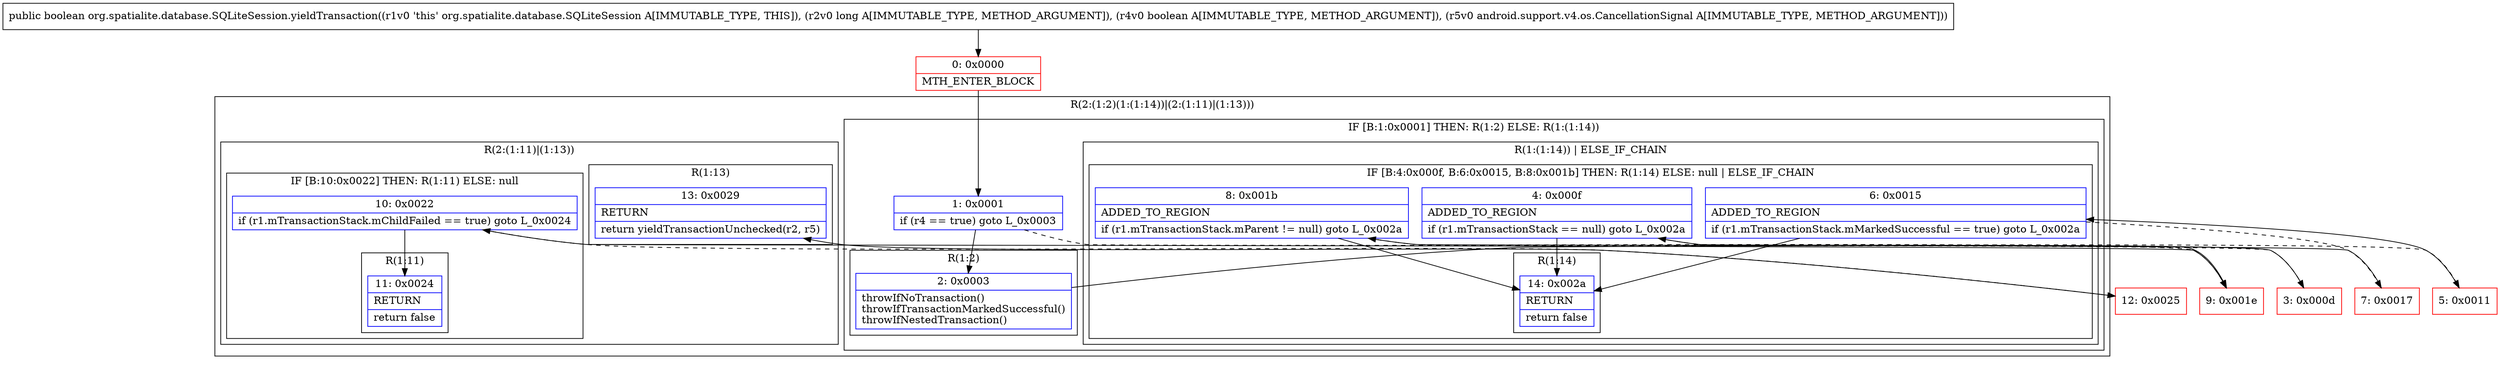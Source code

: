 digraph "CFG fororg.spatialite.database.SQLiteSession.yieldTransaction(JZLandroid\/support\/v4\/os\/CancellationSignal;)Z" {
subgraph cluster_Region_1242714762 {
label = "R(2:(1:2)(1:(1:14))|(2:(1:11)|(1:13)))";
node [shape=record,color=blue];
subgraph cluster_IfRegion_1610028544 {
label = "IF [B:1:0x0001] THEN: R(1:2) ELSE: R(1:(1:14))";
node [shape=record,color=blue];
Node_1 [shape=record,label="{1\:\ 0x0001|if (r4 == true) goto L_0x0003\l}"];
subgraph cluster_Region_1343762751 {
label = "R(1:2)";
node [shape=record,color=blue];
Node_2 [shape=record,label="{2\:\ 0x0003|throwIfNoTransaction()\lthrowIfTransactionMarkedSuccessful()\lthrowIfNestedTransaction()\l}"];
}
subgraph cluster_Region_147041524 {
label = "R(1:(1:14)) | ELSE_IF_CHAIN\l";
node [shape=record,color=blue];
subgraph cluster_IfRegion_1344088420 {
label = "IF [B:4:0x000f, B:6:0x0015, B:8:0x001b] THEN: R(1:14) ELSE: null | ELSE_IF_CHAIN\l";
node [shape=record,color=blue];
Node_4 [shape=record,label="{4\:\ 0x000f|ADDED_TO_REGION\l|if (r1.mTransactionStack == null) goto L_0x002a\l}"];
Node_6 [shape=record,label="{6\:\ 0x0015|ADDED_TO_REGION\l|if (r1.mTransactionStack.mMarkedSuccessful == true) goto L_0x002a\l}"];
Node_8 [shape=record,label="{8\:\ 0x001b|ADDED_TO_REGION\l|if (r1.mTransactionStack.mParent != null) goto L_0x002a\l}"];
subgraph cluster_Region_935162481 {
label = "R(1:14)";
node [shape=record,color=blue];
Node_14 [shape=record,label="{14\:\ 0x002a|RETURN\l|return false\l}"];
}
}
}
}
subgraph cluster_Region_641547376 {
label = "R(2:(1:11)|(1:13))";
node [shape=record,color=blue];
subgraph cluster_IfRegion_864845903 {
label = "IF [B:10:0x0022] THEN: R(1:11) ELSE: null";
node [shape=record,color=blue];
Node_10 [shape=record,label="{10\:\ 0x0022|if (r1.mTransactionStack.mChildFailed == true) goto L_0x0024\l}"];
subgraph cluster_Region_174311763 {
label = "R(1:11)";
node [shape=record,color=blue];
Node_11 [shape=record,label="{11\:\ 0x0024|RETURN\l|return false\l}"];
}
}
subgraph cluster_Region_1443962004 {
label = "R(1:13)";
node [shape=record,color=blue];
Node_13 [shape=record,label="{13\:\ 0x0029|RETURN\l|return yieldTransactionUnchecked(r2, r5)\l}"];
}
}
}
Node_0 [shape=record,color=red,label="{0\:\ 0x0000|MTH_ENTER_BLOCK\l}"];
Node_3 [shape=record,color=red,label="{3\:\ 0x000d}"];
Node_5 [shape=record,color=red,label="{5\:\ 0x0011}"];
Node_7 [shape=record,color=red,label="{7\:\ 0x0017}"];
Node_9 [shape=record,color=red,label="{9\:\ 0x001e}"];
Node_12 [shape=record,color=red,label="{12\:\ 0x0025}"];
MethodNode[shape=record,label="{public boolean org.spatialite.database.SQLiteSession.yieldTransaction((r1v0 'this' org.spatialite.database.SQLiteSession A[IMMUTABLE_TYPE, THIS]), (r2v0 long A[IMMUTABLE_TYPE, METHOD_ARGUMENT]), (r4v0 boolean A[IMMUTABLE_TYPE, METHOD_ARGUMENT]), (r5v0 android.support.v4.os.CancellationSignal A[IMMUTABLE_TYPE, METHOD_ARGUMENT])) }"];
MethodNode -> Node_0;
Node_1 -> Node_2;
Node_1 -> Node_3[style=dashed];
Node_2 -> Node_9;
Node_4 -> Node_5[style=dashed];
Node_4 -> Node_14;
Node_6 -> Node_7[style=dashed];
Node_6 -> Node_14;
Node_8 -> Node_9[style=dashed];
Node_8 -> Node_14;
Node_10 -> Node_11;
Node_10 -> Node_12[style=dashed];
Node_0 -> Node_1;
Node_3 -> Node_4;
Node_5 -> Node_6;
Node_7 -> Node_8;
Node_9 -> Node_10;
Node_12 -> Node_13;
}

